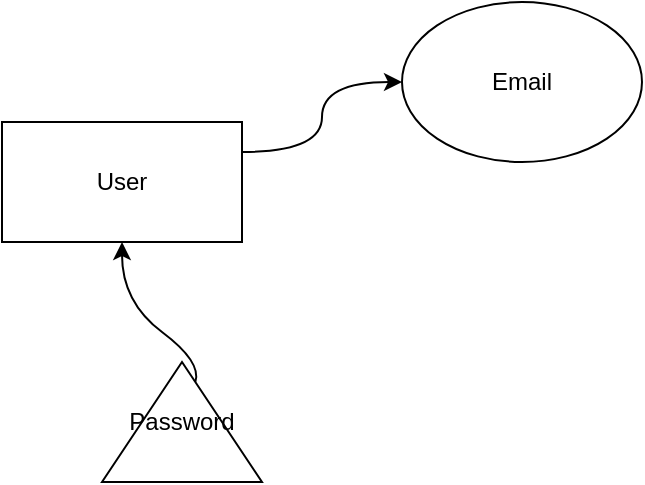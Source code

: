 <mxfile>
    <diagram id="e4jLOsKRKTKP4yq4R5Fd" name="Page-1">
        <mxGraphModel dx="1178" dy="779" grid="1" gridSize="10" guides="1" tooltips="1" connect="1" arrows="1" fold="1" page="1" pageScale="1" pageWidth="850" pageHeight="1100" math="0" shadow="0">
            <root>
                <mxCell id="0"/>
                <mxCell id="1" parent="0"/>
                <mxCell id="4" style="edgeStyle=none;html=1;exitX=1;exitY=0.25;exitDx=0;exitDy=0;entryX=0;entryY=0.5;entryDx=0;entryDy=0;rounded=0;curved=1;" edge="1" parent="1" source="2" target="3">
                    <mxGeometry relative="1" as="geometry">
                        <Array as="points">
                            <mxPoint x="220" y="235"/>
                            <mxPoint x="220" y="200"/>
                        </Array>
                    </mxGeometry>
                </mxCell>
                <mxCell id="2" value="User" style="rounded=0;whiteSpace=wrap;html=1;" vertex="1" parent="1">
                    <mxGeometry x="60" y="220" width="120" height="60" as="geometry"/>
                </mxCell>
                <mxCell id="3" value="Email" style="ellipse;whiteSpace=wrap;html=1;" vertex="1" parent="1">
                    <mxGeometry x="260" y="160" width="120" height="80" as="geometry"/>
                </mxCell>
                <mxCell id="6" value="" style="edgeStyle=none;html=1;rounded=0;curved=1;" edge="1" parent="1" source="5" target="2">
                    <mxGeometry relative="1" as="geometry">
                        <Array as="points">
                            <mxPoint x="160" y="340"/>
                            <mxPoint x="120" y="310"/>
                        </Array>
                    </mxGeometry>
                </mxCell>
                <mxCell id="5" value="Password" style="triangle;whiteSpace=wrap;html=1;direction=north;" vertex="1" parent="1">
                    <mxGeometry x="110" y="340" width="80" height="60" as="geometry"/>
                </mxCell>
            </root>
        </mxGraphModel>
    </diagram>
</mxfile>